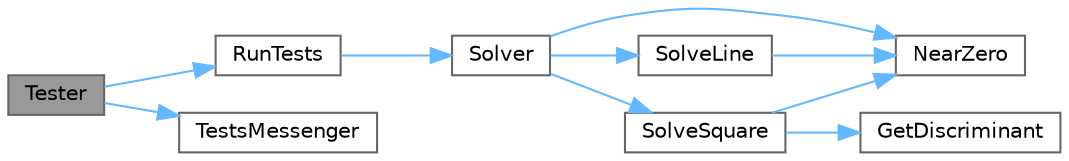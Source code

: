 digraph "Tester"
{
 // LATEX_PDF_SIZE
  bgcolor="transparent";
  edge [fontname=Helvetica,fontsize=10,labelfontname=Helvetica,labelfontsize=10];
  node [fontname=Helvetica,fontsize=10,shape=box,height=0.2,width=0.4];
  rankdir="LR";
  Node1 [id="Node000001",label="Tester",height=0.2,width=0.4,color="gray40", fillcolor="grey60", style="filled", fontcolor="black",tooltip="a function containing the massive of structures of type Test and run them using functions RunTests() ..."];
  Node1 -> Node2 [id="edge1_Node000001_Node000002",color="steelblue1",style="solid",tooltip=" "];
  Node2 [id="Node000002",label="RunTests",height=0.2,width=0.4,color="grey40", fillcolor="white", style="filled",URL="$tester_8cpp.html#a15367d5f6752dc0b53588d3f8f1b8df3",tooltip="a function checking the operation of the algorithm for solving a quadratic equation"];
  Node2 -> Node3 [id="edge2_Node000002_Node000003",color="steelblue1",style="solid",tooltip=" "];
  Node3 [id="Node000003",label="Solver",height=0.2,width=0.4,color="grey40", fillcolor="white", style="filled",URL="$solve_8cpp.html#a360fd5c9c1e331df9e973db99d71eac5",tooltip="a function that triggers the solution of a linear or quadratic equation depending on the value of par..."];
  Node3 -> Node4 [id="edge3_Node000003_Node000004",color="steelblue1",style="solid",tooltip=" "];
  Node4 [id="Node000004",label="NearZero",height=0.2,width=0.4,color="grey40", fillcolor="white", style="filled",URL="$utilities_8cpp.html#aafdadb4e22e6706240da0ba71e870218",tooltip="a function that compares the values ​​of double variables with a very small value to determine whethe..."];
  Node3 -> Node5 [id="edge4_Node000003_Node000005",color="steelblue1",style="solid",tooltip=" "];
  Node5 [id="Node000005",label="SolveLine",height=0.2,width=0.4,color="grey40", fillcolor="white", style="filled",URL="$solve_8cpp.html#a279e7254693e11b493551bc784828792",tooltip="a function that solutes a linear equation"];
  Node5 -> Node4 [id="edge5_Node000005_Node000004",color="steelblue1",style="solid",tooltip=" "];
  Node3 -> Node6 [id="edge6_Node000003_Node000006",color="steelblue1",style="solid",tooltip=" "];
  Node6 [id="Node000006",label="SolveSquare",height=0.2,width=0.4,color="grey40", fillcolor="white", style="filled",URL="$solve_8cpp.html#aae022c6c61a668fbb2774df6f709f6b1",tooltip="a function that solutes a quadratic equation"];
  Node6 -> Node7 [id="edge7_Node000006_Node000007",color="steelblue1",style="solid",tooltip=" "];
  Node7 [id="Node000007",label="GetDiscriminant",height=0.2,width=0.4,color="grey40", fillcolor="white", style="filled",URL="$solve_8cpp.html#ac330ab8e5170adad03c8779c7dbda27b",tooltip="a static function calculating discriminant for solving quadratic equation with none zero coefficient ..."];
  Node6 -> Node4 [id="edge8_Node000006_Node000004",color="steelblue1",style="solid",tooltip=" "];
  Node1 -> Node8 [id="edge9_Node000001_Node000008",color="steelblue1",style="solid",tooltip=" "];
  Node8 [id="Node000008",label="TestsMessenger",height=0.2,width=0.4,color="grey40", fillcolor="white", style="filled",URL="$tester_8cpp.html#a42c2309ea056eb9502185538608be221",tooltip="converts an status of test of type Test to a string"];
}
